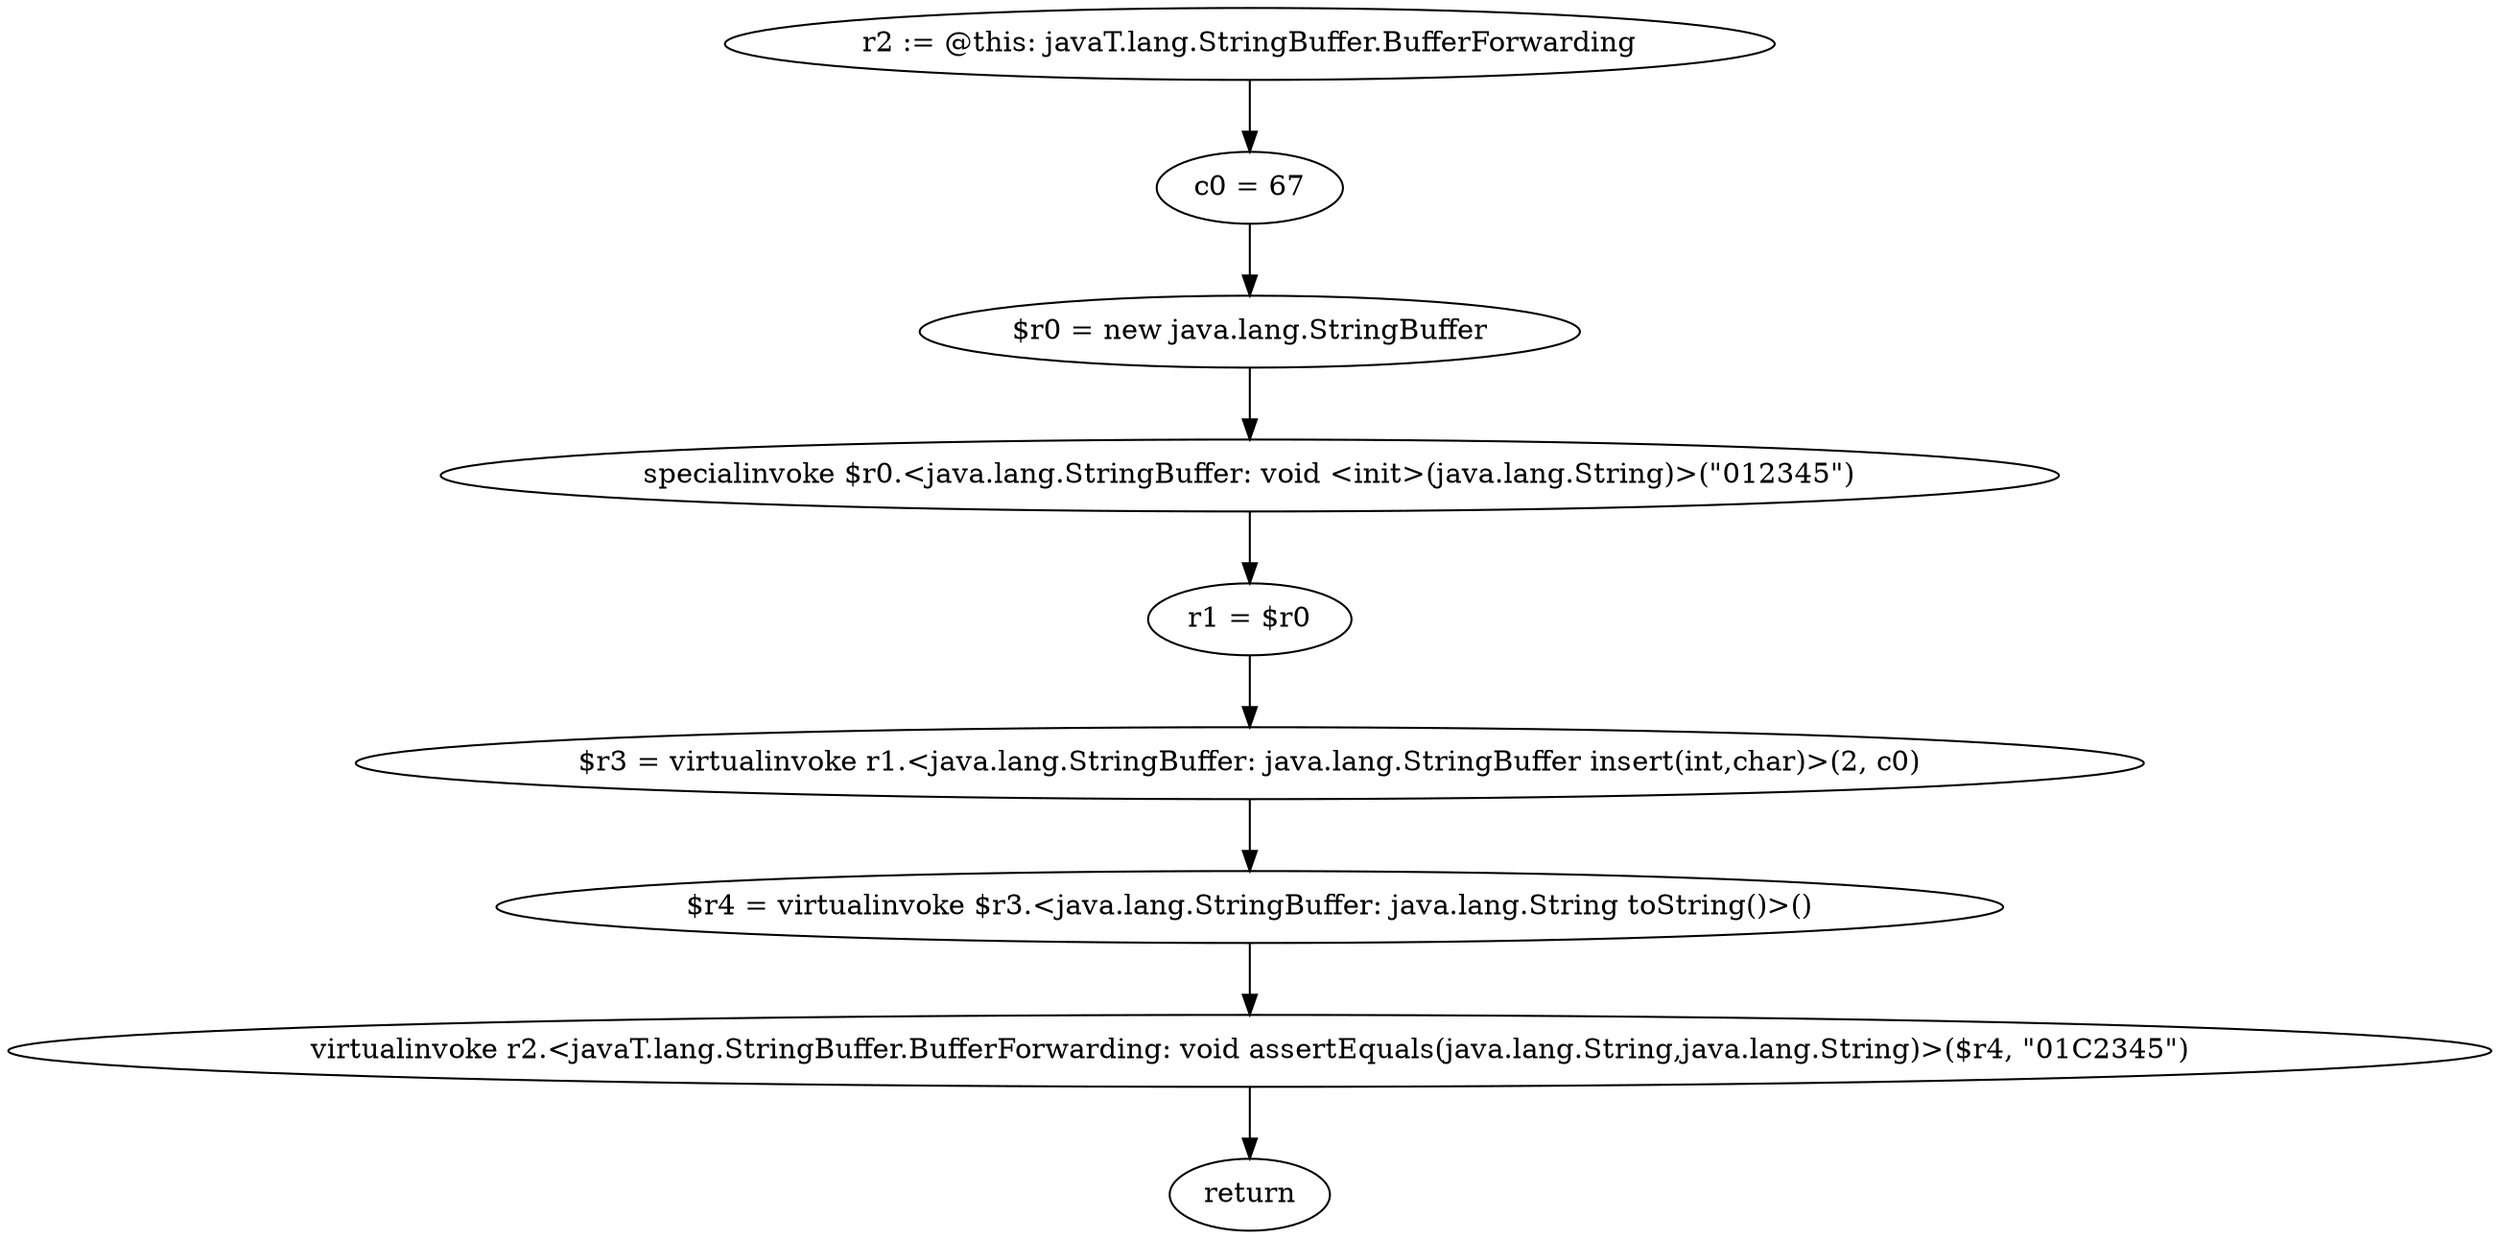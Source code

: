 digraph "unitGraph" {
    "r2 := @this: javaT.lang.StringBuffer.BufferForwarding"
    "c0 = 67"
    "$r0 = new java.lang.StringBuffer"
    "specialinvoke $r0.<java.lang.StringBuffer: void <init>(java.lang.String)>(\"012345\")"
    "r1 = $r0"
    "$r3 = virtualinvoke r1.<java.lang.StringBuffer: java.lang.StringBuffer insert(int,char)>(2, c0)"
    "$r4 = virtualinvoke $r3.<java.lang.StringBuffer: java.lang.String toString()>()"
    "virtualinvoke r2.<javaT.lang.StringBuffer.BufferForwarding: void assertEquals(java.lang.String,java.lang.String)>($r4, \"01C2345\")"
    "return"
    "r2 := @this: javaT.lang.StringBuffer.BufferForwarding"->"c0 = 67";
    "c0 = 67"->"$r0 = new java.lang.StringBuffer";
    "$r0 = new java.lang.StringBuffer"->"specialinvoke $r0.<java.lang.StringBuffer: void <init>(java.lang.String)>(\"012345\")";
    "specialinvoke $r0.<java.lang.StringBuffer: void <init>(java.lang.String)>(\"012345\")"->"r1 = $r0";
    "r1 = $r0"->"$r3 = virtualinvoke r1.<java.lang.StringBuffer: java.lang.StringBuffer insert(int,char)>(2, c0)";
    "$r3 = virtualinvoke r1.<java.lang.StringBuffer: java.lang.StringBuffer insert(int,char)>(2, c0)"->"$r4 = virtualinvoke $r3.<java.lang.StringBuffer: java.lang.String toString()>()";
    "$r4 = virtualinvoke $r3.<java.lang.StringBuffer: java.lang.String toString()>()"->"virtualinvoke r2.<javaT.lang.StringBuffer.BufferForwarding: void assertEquals(java.lang.String,java.lang.String)>($r4, \"01C2345\")";
    "virtualinvoke r2.<javaT.lang.StringBuffer.BufferForwarding: void assertEquals(java.lang.String,java.lang.String)>($r4, \"01C2345\")"->"return";
}
